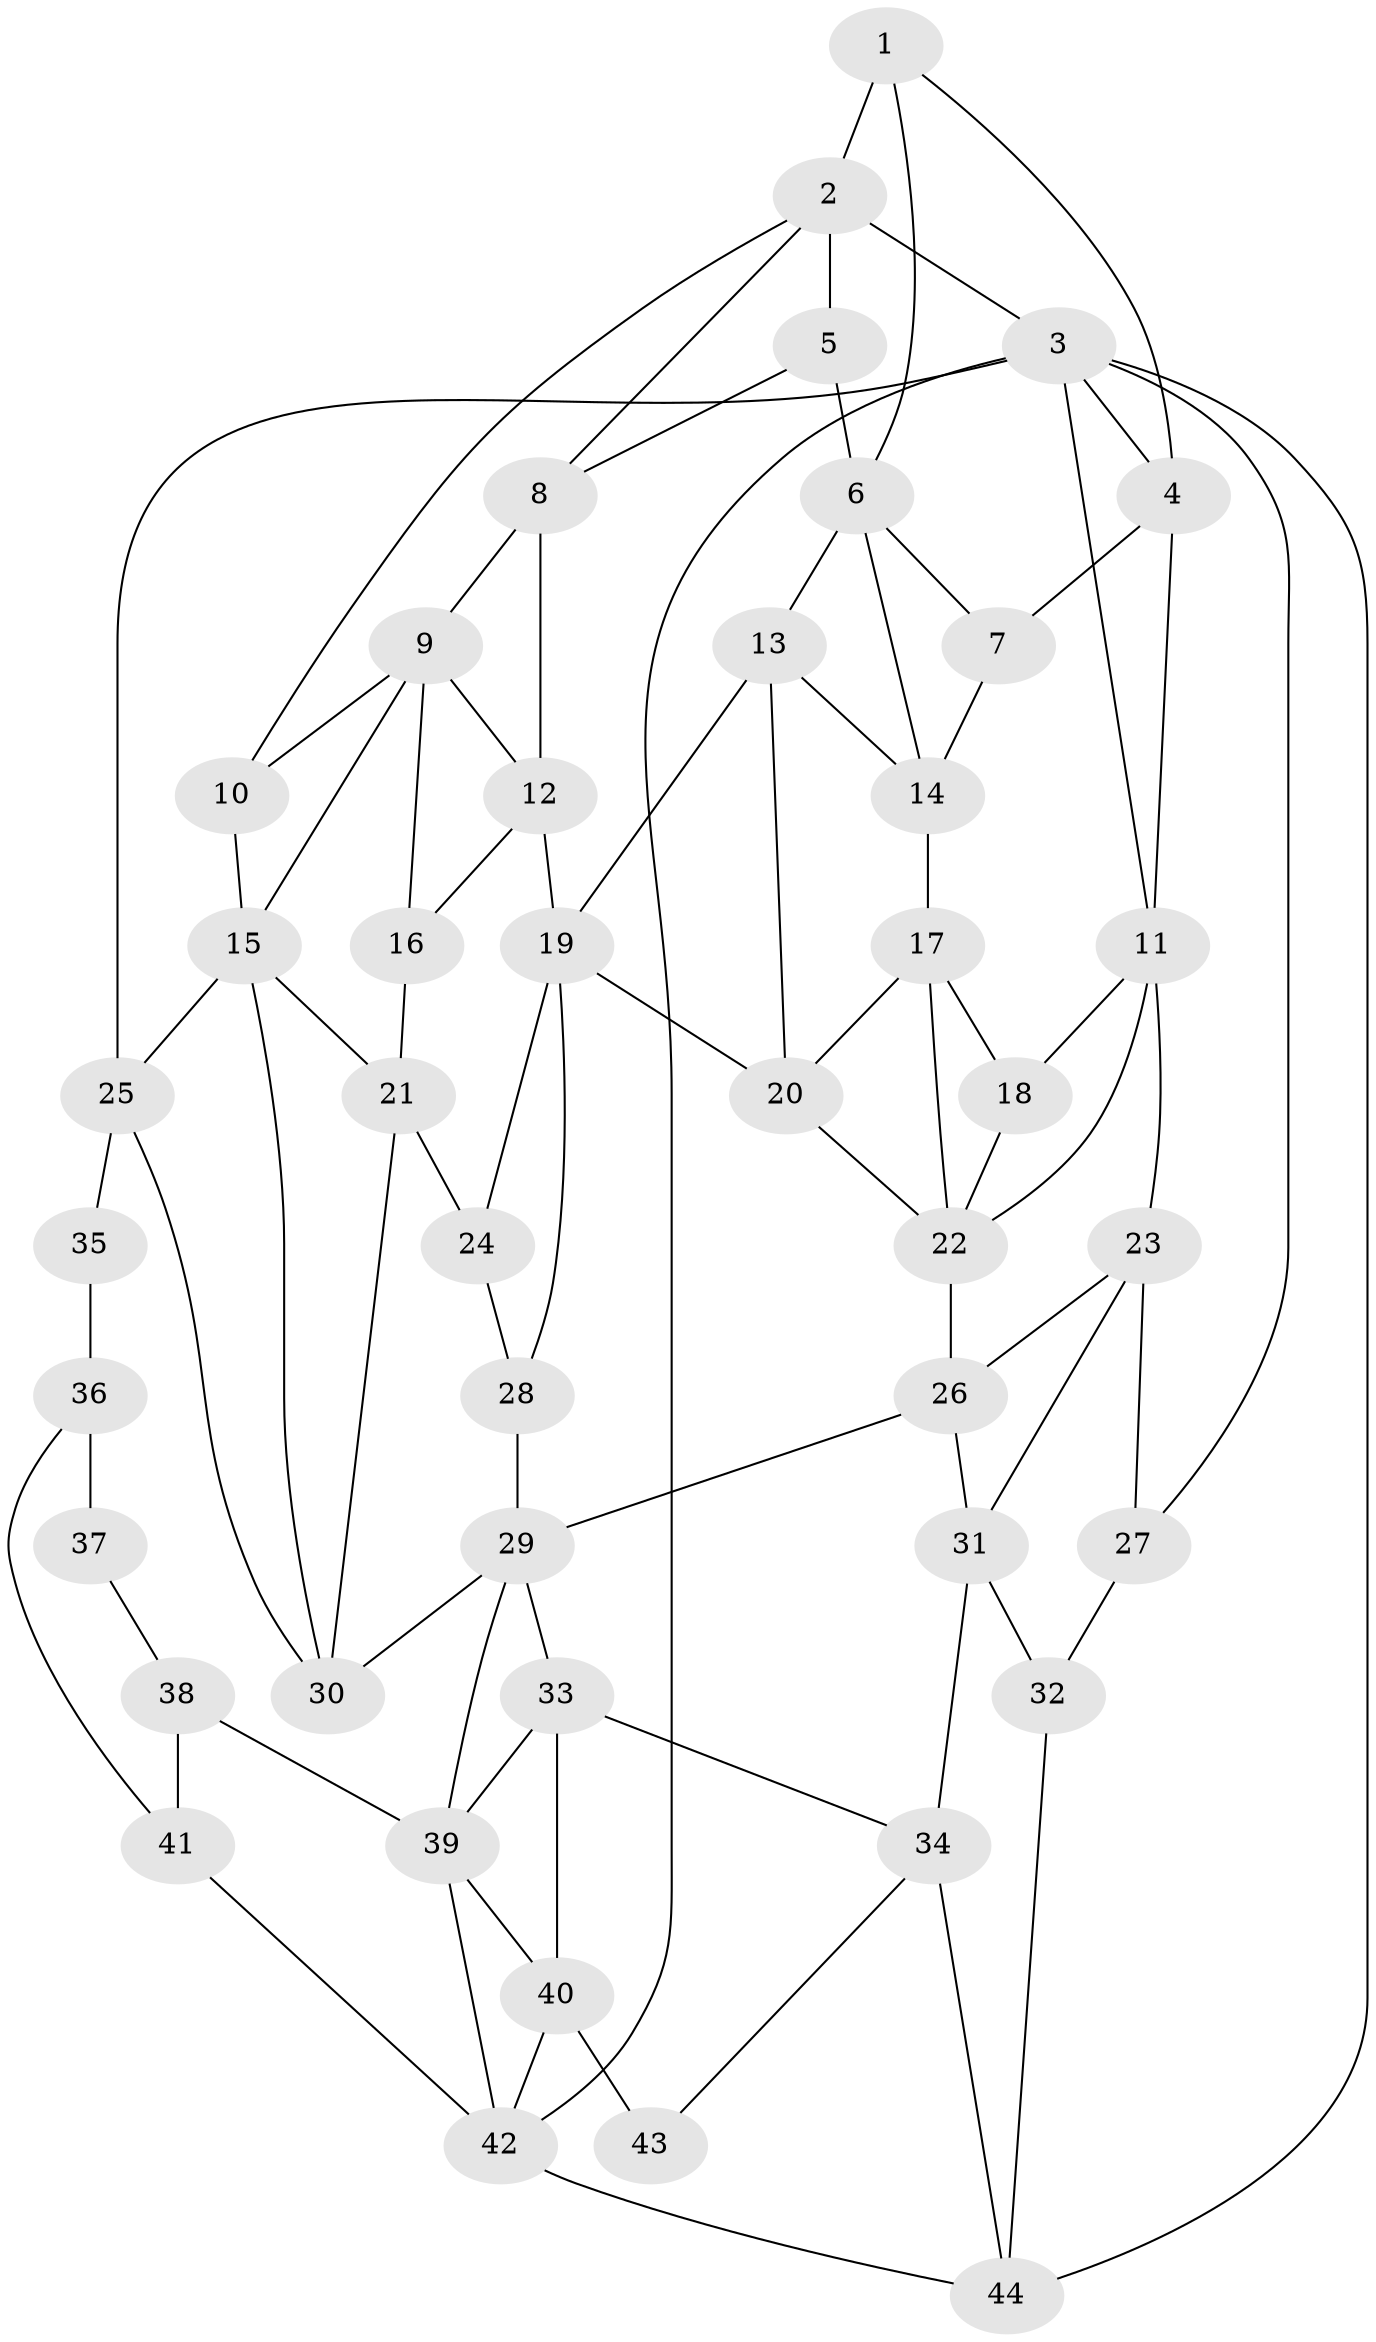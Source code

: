 // original degree distribution, {3: 0.02054794520547945, 4: 0.22602739726027396, 6: 0.22602739726027396, 5: 0.5273972602739726}
// Generated by graph-tools (version 1.1) at 2025/54/03/04/25 22:54:17]
// undirected, 44 vertices, 85 edges
graph export_dot {
  node [color=gray90,style=filled];
  1;
  2;
  3;
  4;
  5;
  6;
  7;
  8;
  9;
  10;
  11;
  12;
  13;
  14;
  15;
  16;
  17;
  18;
  19;
  20;
  21;
  22;
  23;
  24;
  25;
  26;
  27;
  28;
  29;
  30;
  31;
  32;
  33;
  34;
  35;
  36;
  37;
  38;
  39;
  40;
  41;
  42;
  43;
  44;
  1 -- 2 [weight=2.0];
  1 -- 4 [weight=1.0];
  1 -- 6 [weight=1.0];
  2 -- 3 [weight=2.0];
  2 -- 5 [weight=1.0];
  2 -- 8 [weight=1.0];
  2 -- 10 [weight=1.0];
  3 -- 4 [weight=1.0];
  3 -- 11 [weight=1.0];
  3 -- 25 [weight=1.0];
  3 -- 27 [weight=1.0];
  3 -- 42 [weight=1.0];
  3 -- 44 [weight=1.0];
  4 -- 7 [weight=2.0];
  4 -- 11 [weight=1.0];
  5 -- 6 [weight=2.0];
  5 -- 8 [weight=1.0];
  6 -- 7 [weight=1.0];
  6 -- 13 [weight=1.0];
  6 -- 14 [weight=1.0];
  7 -- 14 [weight=1.0];
  8 -- 9 [weight=2.0];
  8 -- 12 [weight=1.0];
  9 -- 10 [weight=1.0];
  9 -- 12 [weight=1.0];
  9 -- 15 [weight=1.0];
  9 -- 16 [weight=2.0];
  10 -- 15 [weight=2.0];
  11 -- 18 [weight=1.0];
  11 -- 22 [weight=1.0];
  11 -- 23 [weight=2.0];
  12 -- 16 [weight=1.0];
  12 -- 19 [weight=1.0];
  13 -- 14 [weight=1.0];
  13 -- 19 [weight=1.0];
  13 -- 20 [weight=1.0];
  14 -- 17 [weight=2.0];
  15 -- 21 [weight=1.0];
  15 -- 25 [weight=1.0];
  15 -- 30 [weight=1.0];
  16 -- 21 [weight=2.0];
  17 -- 18 [weight=1.0];
  17 -- 20 [weight=2.0];
  17 -- 22 [weight=1.0];
  18 -- 22 [weight=1.0];
  19 -- 20 [weight=1.0];
  19 -- 24 [weight=1.0];
  19 -- 28 [weight=1.0];
  20 -- 22 [weight=1.0];
  21 -- 24 [weight=2.0];
  21 -- 30 [weight=1.0];
  22 -- 26 [weight=1.0];
  23 -- 26 [weight=1.0];
  23 -- 27 [weight=1.0];
  23 -- 31 [weight=1.0];
  24 -- 28 [weight=1.0];
  25 -- 30 [weight=1.0];
  25 -- 35 [weight=2.0];
  26 -- 29 [weight=1.0];
  26 -- 31 [weight=1.0];
  27 -- 32 [weight=2.0];
  28 -- 29 [weight=2.0];
  29 -- 30 [weight=1.0];
  29 -- 33 [weight=1.0];
  29 -- 39 [weight=1.0];
  31 -- 32 [weight=2.0];
  31 -- 34 [weight=2.0];
  32 -- 44 [weight=1.0];
  33 -- 34 [weight=1.0];
  33 -- 39 [weight=1.0];
  33 -- 40 [weight=1.0];
  34 -- 43 [weight=1.0];
  34 -- 44 [weight=1.0];
  35 -- 36 [weight=2.0];
  36 -- 37 [weight=2.0];
  36 -- 41 [weight=2.0];
  37 -- 38 [weight=1.0];
  38 -- 39 [weight=2.0];
  38 -- 41 [weight=1.0];
  39 -- 40 [weight=1.0];
  39 -- 42 [weight=1.0];
  40 -- 42 [weight=2.0];
  40 -- 43 [weight=2.0];
  41 -- 42 [weight=2.0];
  42 -- 44 [weight=1.0];
}

